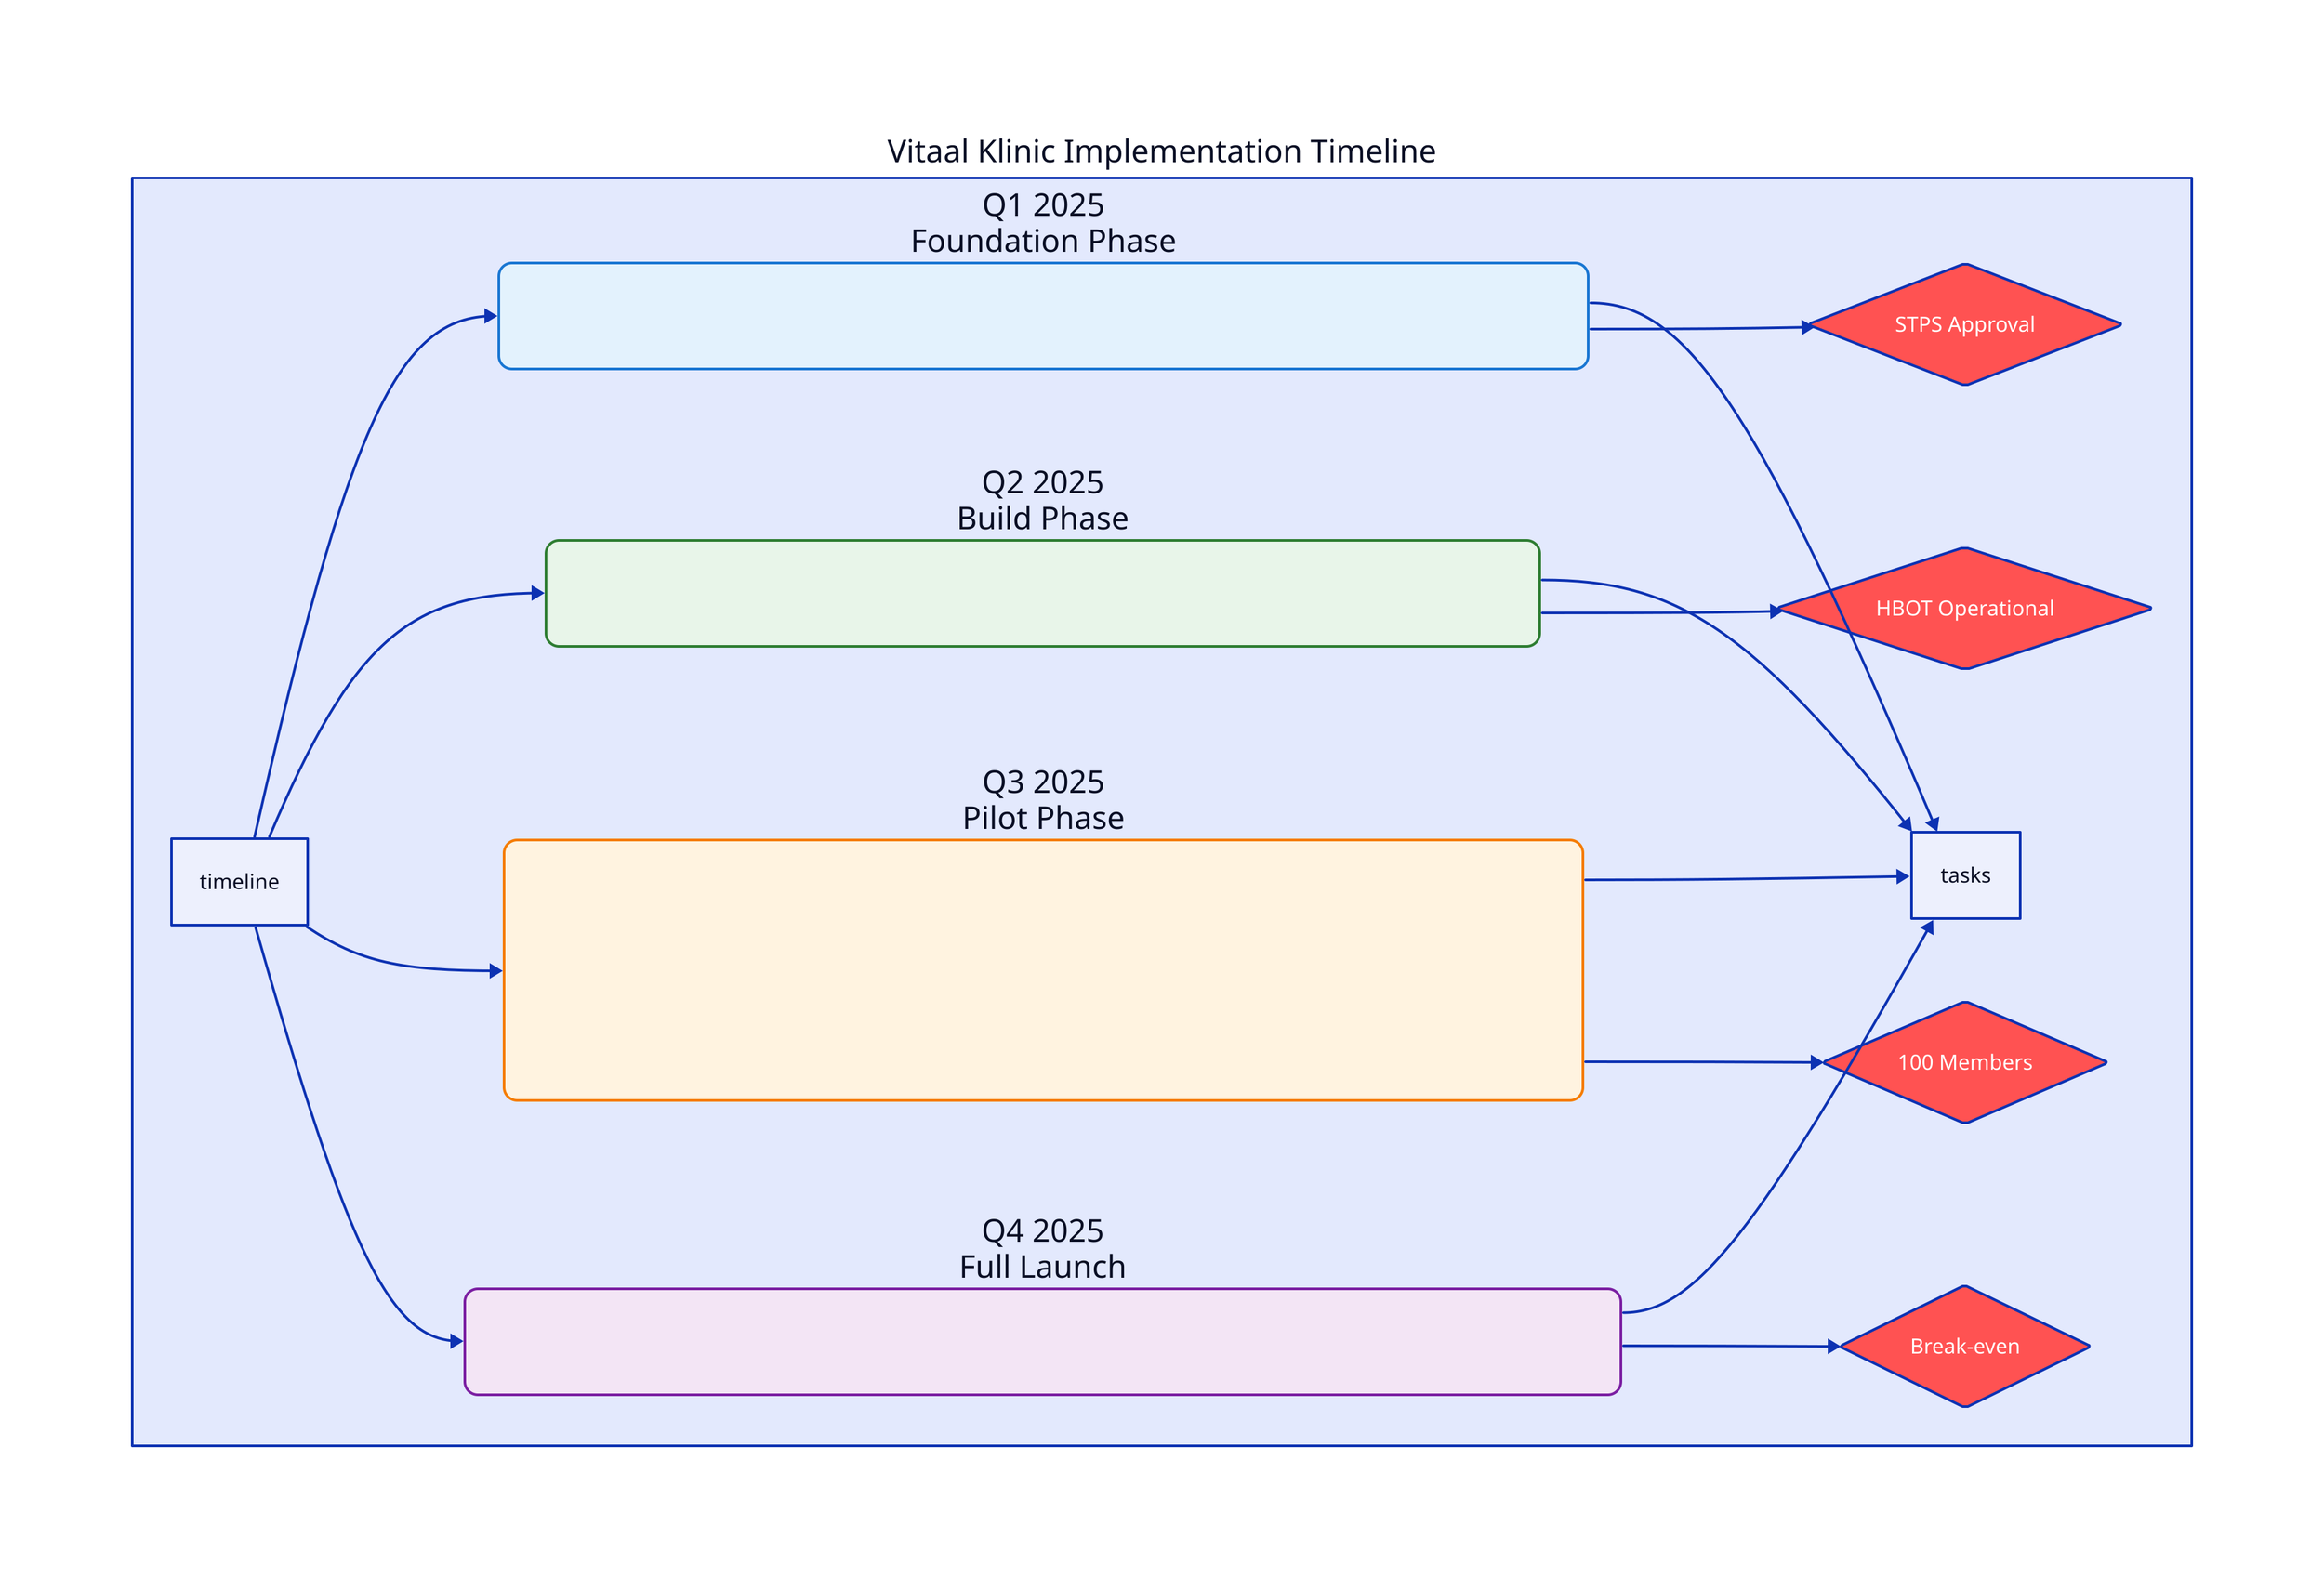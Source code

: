 # Implementation Timeline
# 18-month roadmap from foundation to full launch

timeline: {
  label: "Vitaal Klinic Implementation Timeline"
  style: {
    font-size: 24
    bold: true
  }
  
  q1_2025: {
    label: "Q1 2025\nFoundation Phase"
    style: {
      fill: "#E3F2FD"
      stroke: "#1976D2"
      border-radius: 10
    }
    
    tasks: {
      label: |md
        **Key Activities:**
        • Legal entity setup
        • STPS registration
        • Core team recruitment
        • Partnership agreements
        • Initial funding secured
      |
      style: {
        font-size: 14
      }
    }
  }
  
  q2_2025: {
    label: "Q2 2025\nBuild Phase"
    style: {
      fill: "#E8F5E9"
      stroke: "#2E7D32"
      border-radius: 10
    }
    
    tasks: {
      label: |md
        **Key Activities:**
        • Facility renovation
        • HBOT installation
        • Technology platform dev
        • Staff training
        • Clinical protocols
      |
      style: {
        font-size: 14
      }
    }
  }
  
  q3_2025: {
    label: "Q3 2025\nPilot Phase"
    style: {
      fill: "#FFF3E0"
      stroke: "#F57C00"
      border-radius: 10
    }
    
    tasks: {
      label: |md
        **Key Activities:**
        • 100 founding members
        • Service refinement
        • Feedback integration
        • Operations optimization
        • Marketing prep
      |
      style: {
        font-size: 14
      }
    }
  }
  
  q4_2025: {
    label: "Q4 2025\nFull Launch"
    style: {
      fill: "#F3E5F5"
      stroke: "#7B1FA2"
      border-radius: 10
    }
    
    tasks: {
      label: |md
        **Key Activities:**
        • Marketing campaign
        • Scale to 400 members
        • Full service offering
        • 24/7 concierge launch
        • International expansion prep
      |
      style: {
        font-size: 14
      }
    }
  }
  
  # Milestones
  milestone1: {
    label: "STPS Approval"
    shape: diamond
    style: {
      fill: "#FF5252"
      font-color: white
    }
  }
  
  milestone2: {
    label: "HBOT Operational"
    shape: diamond
    style: {
      fill: "#FF5252"
      font-color: white
    }
  }
  
  milestone3: {
    label: "100 Members"
    shape: diamond
    style: {
      fill: "#FF5252"
      font-color: white
    }
  }
  
  milestone4: {
    label: "Break-even"
    shape: diamond
    style: {
      fill: "#FF5252"
      font-color: white
    }
  }
  
  # Connections
  timeline -> q1_2025
  timeline -> q2_2025
  timeline -> q3_2025
  timeline -> q4_2025
  
  q1_2025 -> tasks
  q2_2025 -> tasks
  q3_2025 -> tasks
  q4_2025 -> tasks
  
  q1_2025 -> milestone1
  q2_2025 -> milestone2
  q3_2025 -> milestone3
  q4_2025 -> milestone4
}

# Layout
direction: right